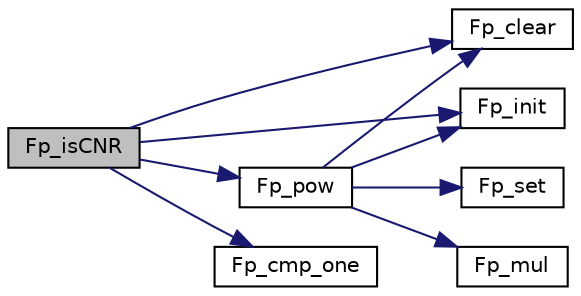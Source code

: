 digraph "Fp_isCNR"
{
  edge [fontname="Helvetica",fontsize="10",labelfontname="Helvetica",labelfontsize="10"];
  node [fontname="Helvetica",fontsize="10",shape=record];
  rankdir="LR";
  Node168 [label="Fp_isCNR",height=0.2,width=0.4,color="black", fillcolor="grey75", style="filled", fontcolor="black"];
  Node168 -> Node169 [color="midnightblue",fontsize="10",style="solid",fontname="Helvetica"];
  Node169 [label="Fp_clear",height=0.2,width=0.4,color="black", fillcolor="white", style="filled",URL="$bn__fp_8h.html#a8020d216e590f1a4e3ed197dac0920fc"];
  Node168 -> Node170 [color="midnightblue",fontsize="10",style="solid",fontname="Helvetica"];
  Node170 [label="Fp_cmp_one",height=0.2,width=0.4,color="black", fillcolor="white", style="filled",URL="$bn__fp_8h.html#a1eb70276b18217c1938ede14b57b60e6"];
  Node168 -> Node171 [color="midnightblue",fontsize="10",style="solid",fontname="Helvetica"];
  Node171 [label="Fp_init",height=0.2,width=0.4,color="black", fillcolor="white", style="filled",URL="$bn__fp_8h.html#af102c589736284034064b7c2283000cb"];
  Node168 -> Node172 [color="midnightblue",fontsize="10",style="solid",fontname="Helvetica"];
  Node172 [label="Fp_pow",height=0.2,width=0.4,color="black", fillcolor="white", style="filled",URL="$bn__fp_8h.html#a0a229db7cfb57e337de586eb3695fa28"];
  Node172 -> Node171 [color="midnightblue",fontsize="10",style="solid",fontname="Helvetica"];
  Node172 -> Node173 [color="midnightblue",fontsize="10",style="solid",fontname="Helvetica"];
  Node173 [label="Fp_set",height=0.2,width=0.4,color="black", fillcolor="white", style="filled",URL="$bn__fp_8h.html#ab986f83b75086cf6c3f40105c5ae23b8"];
  Node172 -> Node174 [color="midnightblue",fontsize="10",style="solid",fontname="Helvetica"];
  Node174 [label="Fp_mul",height=0.2,width=0.4,color="black", fillcolor="white", style="filled",URL="$bn__fp_8h.html#a880fb156a0cc84e3483d481f9f22784e"];
  Node172 -> Node169 [color="midnightblue",fontsize="10",style="solid",fontname="Helvetica"];
}
